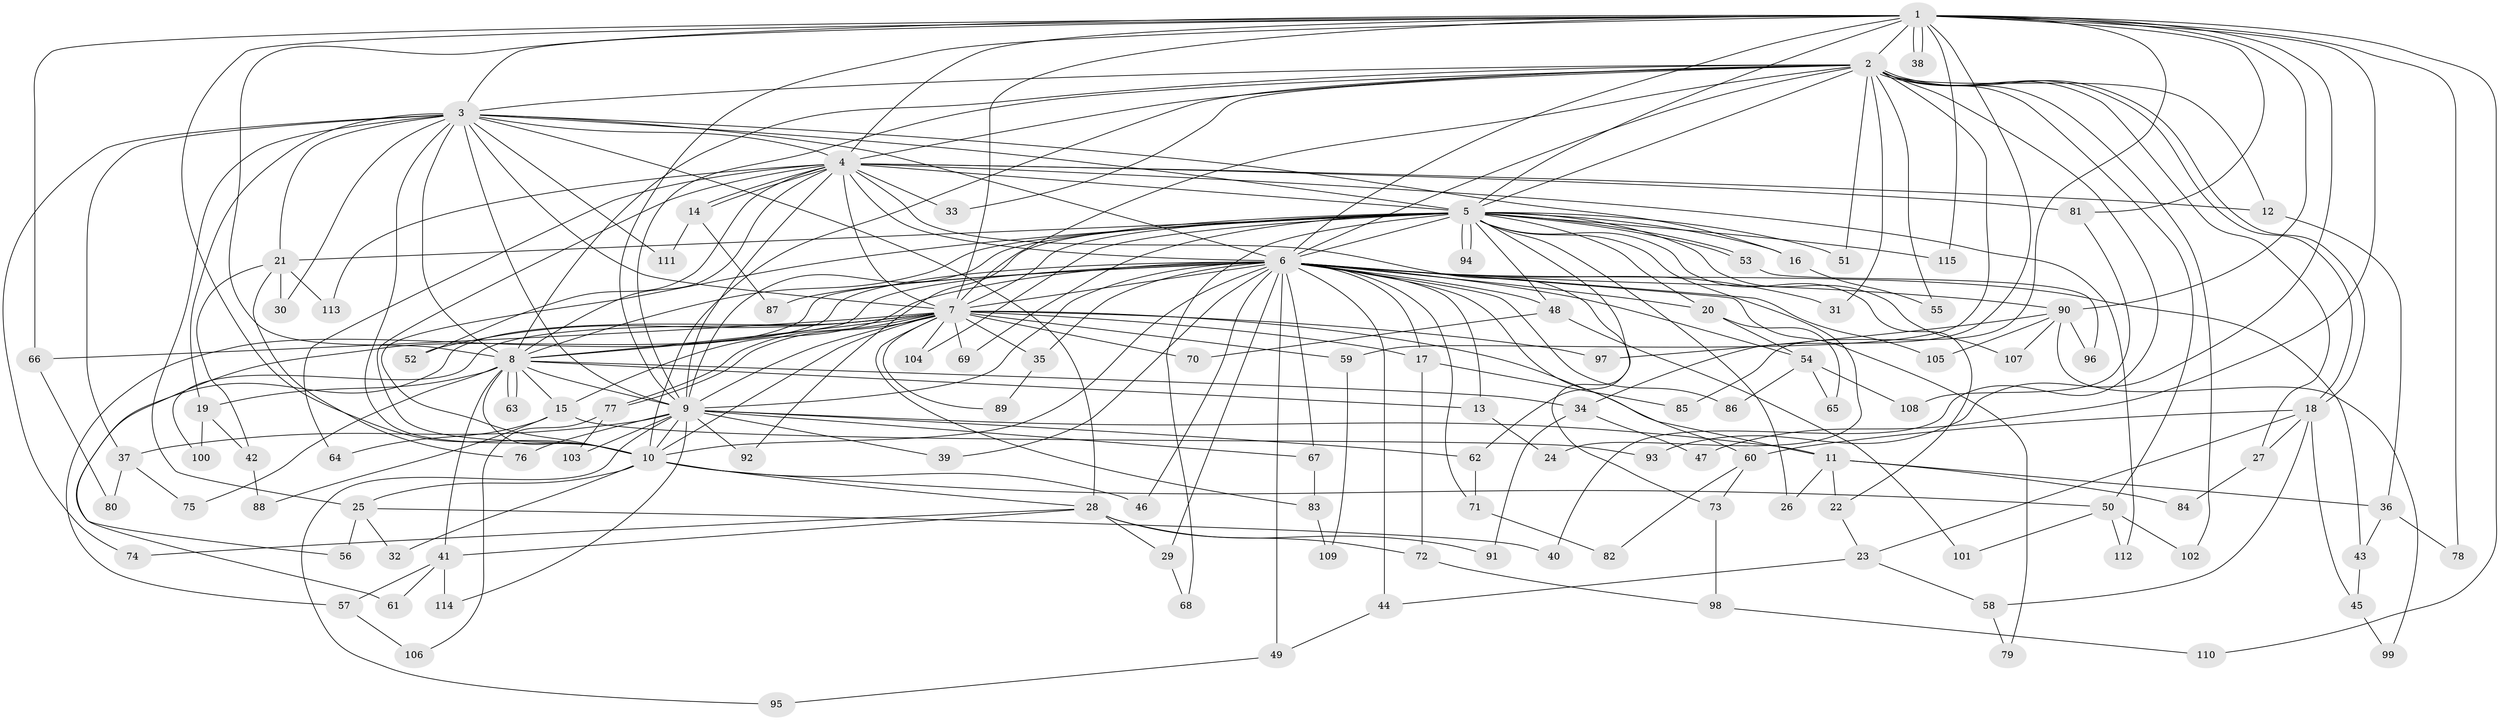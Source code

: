 // coarse degree distribution, {9: 0.021739130434782608, 2: 0.391304347826087, 13: 0.021739130434782608, 5: 0.08695652173913043, 3: 0.17391304347826086, 1: 0.21739130434782608, 6: 0.021739130434782608, 4: 0.021739130434782608, 26: 0.021739130434782608, 16: 0.021739130434782608}
// Generated by graph-tools (version 1.1) at 2025/47/03/04/25 21:47:15]
// undirected, 115 vertices, 255 edges
graph export_dot {
graph [start="1"]
  node [color=gray90,style=filled];
  1;
  2;
  3;
  4;
  5;
  6;
  7;
  8;
  9;
  10;
  11;
  12;
  13;
  14;
  15;
  16;
  17;
  18;
  19;
  20;
  21;
  22;
  23;
  24;
  25;
  26;
  27;
  28;
  29;
  30;
  31;
  32;
  33;
  34;
  35;
  36;
  37;
  38;
  39;
  40;
  41;
  42;
  43;
  44;
  45;
  46;
  47;
  48;
  49;
  50;
  51;
  52;
  53;
  54;
  55;
  56;
  57;
  58;
  59;
  60;
  61;
  62;
  63;
  64;
  65;
  66;
  67;
  68;
  69;
  70;
  71;
  72;
  73;
  74;
  75;
  76;
  77;
  78;
  79;
  80;
  81;
  82;
  83;
  84;
  85;
  86;
  87;
  88;
  89;
  90;
  91;
  92;
  93;
  94;
  95;
  96;
  97;
  98;
  99;
  100;
  101;
  102;
  103;
  104;
  105;
  106;
  107;
  108;
  109;
  110;
  111;
  112;
  113;
  114;
  115;
  1 -- 2;
  1 -- 3;
  1 -- 4;
  1 -- 5;
  1 -- 6;
  1 -- 7;
  1 -- 8;
  1 -- 9;
  1 -- 10;
  1 -- 34;
  1 -- 38;
  1 -- 38;
  1 -- 47;
  1 -- 66;
  1 -- 78;
  1 -- 81;
  1 -- 85;
  1 -- 90;
  1 -- 93;
  1 -- 110;
  1 -- 115;
  2 -- 3;
  2 -- 4;
  2 -- 5;
  2 -- 6;
  2 -- 7;
  2 -- 8;
  2 -- 9;
  2 -- 10;
  2 -- 12;
  2 -- 18;
  2 -- 18;
  2 -- 27;
  2 -- 31;
  2 -- 33;
  2 -- 40;
  2 -- 50;
  2 -- 51;
  2 -- 55;
  2 -- 59;
  2 -- 102;
  3 -- 4;
  3 -- 5;
  3 -- 6;
  3 -- 7;
  3 -- 8;
  3 -- 9;
  3 -- 10;
  3 -- 16;
  3 -- 19;
  3 -- 21;
  3 -- 25;
  3 -- 28;
  3 -- 30;
  3 -- 37;
  3 -- 74;
  3 -- 111;
  4 -- 5;
  4 -- 6;
  4 -- 7;
  4 -- 8;
  4 -- 9;
  4 -- 10;
  4 -- 12;
  4 -- 14;
  4 -- 14;
  4 -- 33;
  4 -- 52;
  4 -- 64;
  4 -- 73;
  4 -- 81;
  4 -- 112;
  4 -- 113;
  5 -- 6;
  5 -- 7;
  5 -- 8;
  5 -- 9;
  5 -- 10;
  5 -- 16;
  5 -- 20;
  5 -- 21;
  5 -- 22;
  5 -- 24;
  5 -- 26;
  5 -- 48;
  5 -- 51;
  5 -- 53;
  5 -- 53;
  5 -- 62;
  5 -- 68;
  5 -- 69;
  5 -- 92;
  5 -- 94;
  5 -- 94;
  5 -- 104;
  5 -- 107;
  5 -- 115;
  6 -- 7;
  6 -- 8;
  6 -- 9;
  6 -- 10;
  6 -- 13;
  6 -- 15;
  6 -- 17;
  6 -- 20;
  6 -- 29;
  6 -- 31;
  6 -- 35;
  6 -- 39;
  6 -- 43;
  6 -- 44;
  6 -- 46;
  6 -- 48;
  6 -- 49;
  6 -- 54;
  6 -- 56;
  6 -- 57;
  6 -- 60;
  6 -- 67;
  6 -- 71;
  6 -- 79;
  6 -- 86;
  6 -- 87;
  6 -- 90;
  6 -- 105;
  7 -- 8;
  7 -- 9;
  7 -- 10;
  7 -- 11;
  7 -- 17;
  7 -- 35;
  7 -- 52;
  7 -- 59;
  7 -- 61;
  7 -- 66;
  7 -- 69;
  7 -- 70;
  7 -- 77;
  7 -- 77;
  7 -- 83;
  7 -- 89;
  7 -- 97;
  7 -- 100;
  7 -- 104;
  8 -- 9;
  8 -- 10;
  8 -- 13;
  8 -- 15;
  8 -- 19;
  8 -- 34;
  8 -- 41;
  8 -- 63;
  8 -- 63;
  8 -- 75;
  9 -- 10;
  9 -- 11;
  9 -- 37;
  9 -- 39;
  9 -- 62;
  9 -- 67;
  9 -- 76;
  9 -- 92;
  9 -- 95;
  9 -- 103;
  9 -- 114;
  10 -- 25;
  10 -- 28;
  10 -- 32;
  10 -- 46;
  10 -- 50;
  11 -- 22;
  11 -- 26;
  11 -- 36;
  11 -- 84;
  12 -- 36;
  13 -- 24;
  14 -- 87;
  14 -- 111;
  15 -- 64;
  15 -- 88;
  15 -- 93;
  16 -- 55;
  17 -- 72;
  17 -- 85;
  18 -- 23;
  18 -- 27;
  18 -- 45;
  18 -- 58;
  18 -- 60;
  19 -- 42;
  19 -- 100;
  20 -- 54;
  20 -- 65;
  21 -- 30;
  21 -- 42;
  21 -- 76;
  21 -- 113;
  22 -- 23;
  23 -- 44;
  23 -- 58;
  25 -- 32;
  25 -- 40;
  25 -- 56;
  27 -- 84;
  28 -- 29;
  28 -- 41;
  28 -- 72;
  28 -- 74;
  28 -- 91;
  29 -- 68;
  34 -- 47;
  34 -- 91;
  35 -- 89;
  36 -- 43;
  36 -- 78;
  37 -- 75;
  37 -- 80;
  41 -- 57;
  41 -- 61;
  41 -- 114;
  42 -- 88;
  43 -- 45;
  44 -- 49;
  45 -- 99;
  48 -- 70;
  48 -- 101;
  49 -- 95;
  50 -- 101;
  50 -- 102;
  50 -- 112;
  53 -- 96;
  54 -- 65;
  54 -- 86;
  54 -- 108;
  57 -- 106;
  58 -- 79;
  59 -- 109;
  60 -- 73;
  60 -- 82;
  62 -- 71;
  66 -- 80;
  67 -- 83;
  71 -- 82;
  72 -- 98;
  73 -- 98;
  77 -- 103;
  77 -- 106;
  81 -- 108;
  83 -- 109;
  90 -- 96;
  90 -- 97;
  90 -- 99;
  90 -- 105;
  90 -- 107;
  98 -- 110;
}
